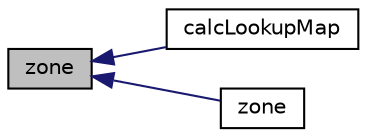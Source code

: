 digraph "zone"
{
  bgcolor="transparent";
  edge [fontname="Helvetica",fontsize="10",labelfontname="Helvetica",labelfontsize="10"];
  node [fontname="Helvetica",fontsize="10",shape=record];
  rankdir="LR";
  Node1 [label="zone",height=0.2,width=0.4,color="black", fillcolor="grey75", style="filled", fontcolor="black"];
  Node1 -> Node2 [dir="back",color="midnightblue",fontsize="10",style="solid",fontname="Helvetica"];
  Node2 [label="calcLookupMap",height=0.2,width=0.4,color="black",URL="$a02899.html#a18efc117d24a63076e57a488201d955b",tooltip="Construct the look-up map. "];
  Node1 -> Node3 [dir="back",color="midnightblue",fontsize="10",style="solid",fontname="Helvetica"];
  Node3 [label="zone",height=0.2,width=0.4,color="black",URL="$a02899.html#a775717c33d1a199419933be0a3cdcaf5",tooltip="Construct from components. "];
}
